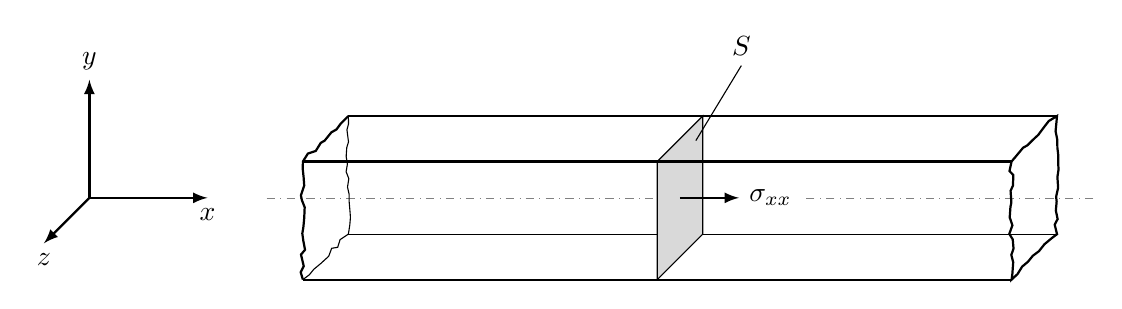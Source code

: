 ﻿\begin{tikzpicture}[>=latex,scale=1.5,thick]
\draw[help lines, dashdotted] (-0.5,0,0) -- (3,0,0);
\draw[thin] (0,-0.5,-0.5) -- +(6,0,0);
\draw[thin,fill=gray!30!white] (3,-0.5,-0.5) -- +(0,0,1)-- +(0,1,1)-- +(0,1,0) --cycle;
\draw[help lines, dashdotted] (6.5,0,0) -- (3,0,0);
\draw[decorate,decoration={random steps,amplitude=0.3mm,segment length=1mm}]
 (0,-0.5,-0.5)  +(0,0,1)-- +(0,1,1)-- +(0,1,0);
\draw[thin,decorate,decoration={random steps,amplitude=0.3mm,segment length=1mm}]
 (0,0.5,-0.5)-- +(0,-1,0)-- +(0,-1,1);
\draw[decorate,decoration={random steps,amplitude=0.3mm,segment length=1mm}]
 (6,-0.5,-0.5) -- +(0,0,1)-- +(0,1,1)-- +(0,1,0) --cycle;
\draw (0,0.5,-0.5) -- +(6,0,0);
\draw (0,0.5,0.5) -- +(6,0,0);
\draw (0,-0.5,0.5) -- +(6,0,0);
\begin{scope}[->,scale=1]
\draw (-2,0,0) -- +(1,0,0) node[below] {$x$};
\draw (-2,0,0) -- +(0,1,0) node[above] {$y$};
\draw (-2,0,0) -- +(0,0,1) node[below] {$z$};
\end{scope}
\draw[thin] (3,0.35,-0.35) -- +(0,0.25,-1) node[above] {$S$};
\draw[->] (3,0,0) -- +(0.5,0,0) node[right,fill=white] {$\sigma_{xx}$};
\end{tikzpicture}